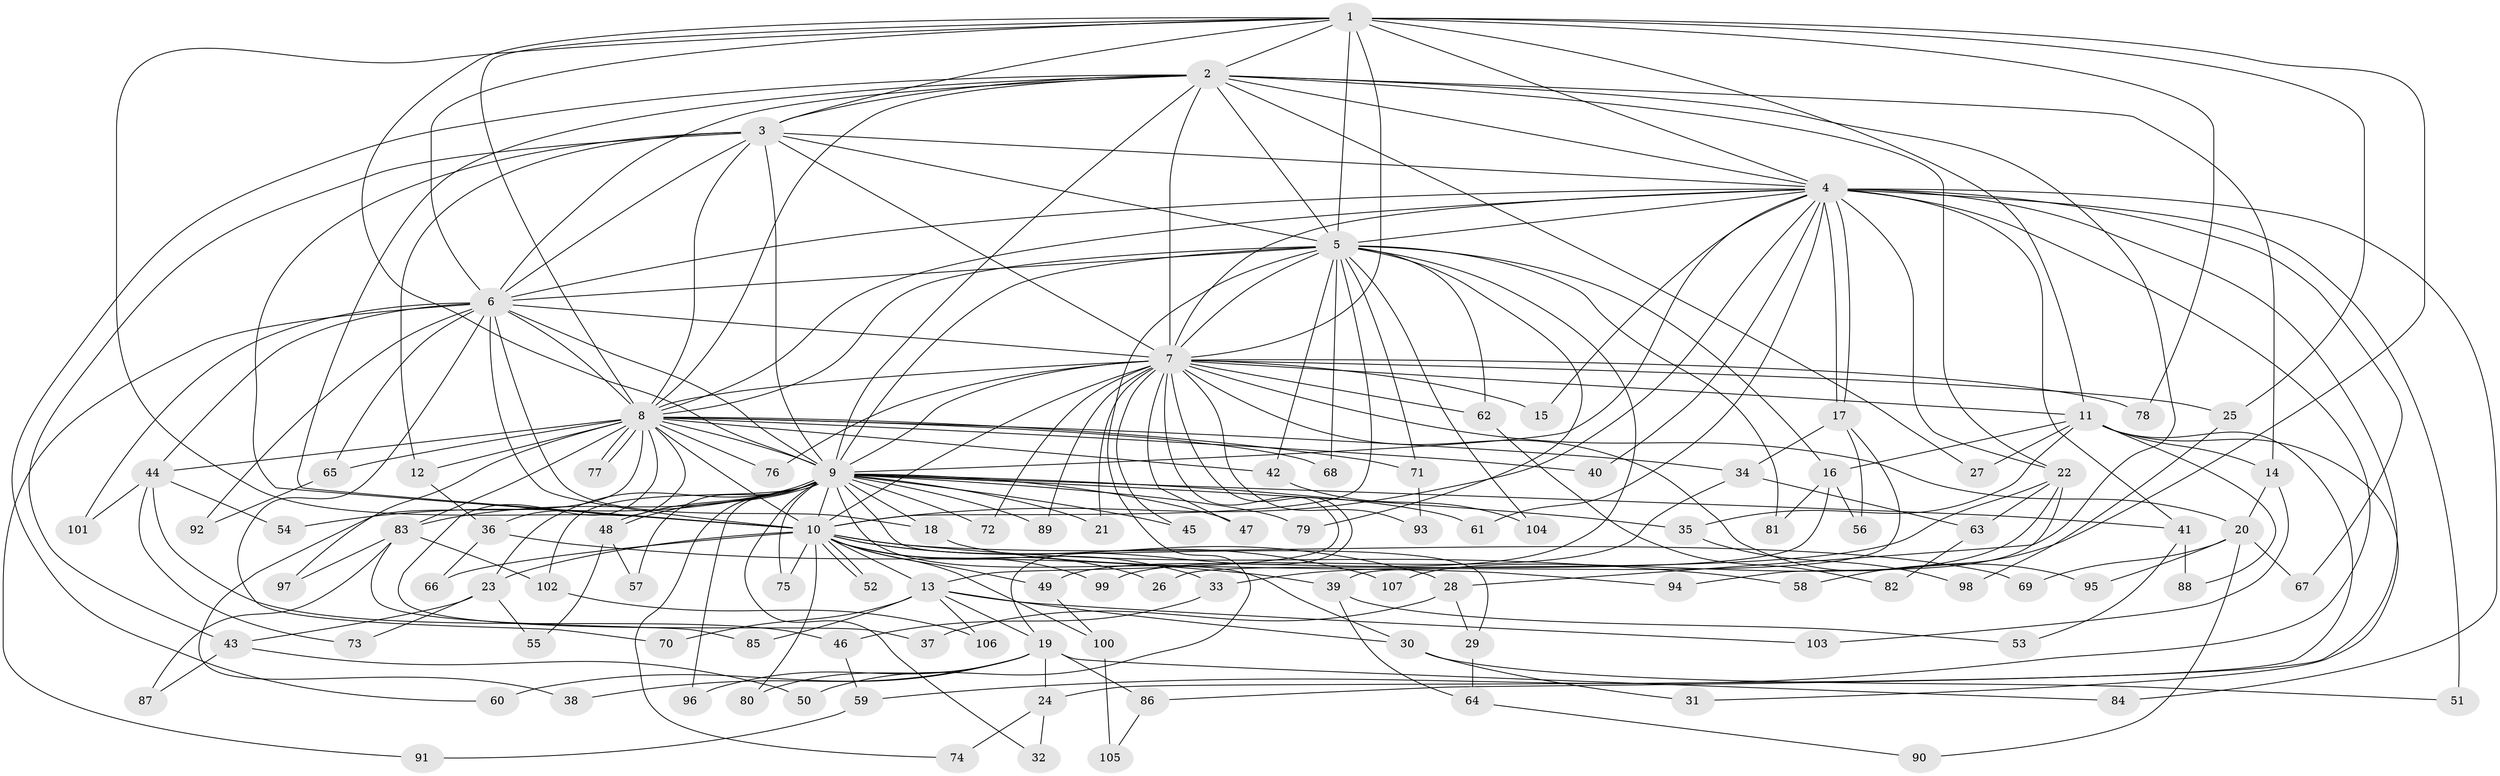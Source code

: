 // Generated by graph-tools (version 1.1) at 2025/25/03/09/25 03:25:39]
// undirected, 107 vertices, 239 edges
graph export_dot {
graph [start="1"]
  node [color=gray90,style=filled];
  1;
  2;
  3;
  4;
  5;
  6;
  7;
  8;
  9;
  10;
  11;
  12;
  13;
  14;
  15;
  16;
  17;
  18;
  19;
  20;
  21;
  22;
  23;
  24;
  25;
  26;
  27;
  28;
  29;
  30;
  31;
  32;
  33;
  34;
  35;
  36;
  37;
  38;
  39;
  40;
  41;
  42;
  43;
  44;
  45;
  46;
  47;
  48;
  49;
  50;
  51;
  52;
  53;
  54;
  55;
  56;
  57;
  58;
  59;
  60;
  61;
  62;
  63;
  64;
  65;
  66;
  67;
  68;
  69;
  70;
  71;
  72;
  73;
  74;
  75;
  76;
  77;
  78;
  79;
  80;
  81;
  82;
  83;
  84;
  85;
  86;
  87;
  88;
  89;
  90;
  91;
  92;
  93;
  94;
  95;
  96;
  97;
  98;
  99;
  100;
  101;
  102;
  103;
  104;
  105;
  106;
  107;
  1 -- 2;
  1 -- 3;
  1 -- 4;
  1 -- 5;
  1 -- 6;
  1 -- 7;
  1 -- 8;
  1 -- 9;
  1 -- 10;
  1 -- 11;
  1 -- 25;
  1 -- 58;
  1 -- 78;
  2 -- 3;
  2 -- 4;
  2 -- 5;
  2 -- 6;
  2 -- 7;
  2 -- 8;
  2 -- 9;
  2 -- 10;
  2 -- 14;
  2 -- 22;
  2 -- 27;
  2 -- 28;
  2 -- 60;
  3 -- 4;
  3 -- 5;
  3 -- 6;
  3 -- 7;
  3 -- 8;
  3 -- 9;
  3 -- 10;
  3 -- 12;
  3 -- 43;
  4 -- 5;
  4 -- 6;
  4 -- 7;
  4 -- 8;
  4 -- 9;
  4 -- 10;
  4 -- 15;
  4 -- 17;
  4 -- 17;
  4 -- 22;
  4 -- 40;
  4 -- 41;
  4 -- 51;
  4 -- 59;
  4 -- 61;
  4 -- 67;
  4 -- 84;
  4 -- 86;
  5 -- 6;
  5 -- 7;
  5 -- 8;
  5 -- 9;
  5 -- 10;
  5 -- 16;
  5 -- 42;
  5 -- 49;
  5 -- 50;
  5 -- 62;
  5 -- 68;
  5 -- 71;
  5 -- 79;
  5 -- 81;
  5 -- 104;
  6 -- 7;
  6 -- 8;
  6 -- 9;
  6 -- 10;
  6 -- 18;
  6 -- 44;
  6 -- 65;
  6 -- 70;
  6 -- 91;
  6 -- 92;
  6 -- 101;
  7 -- 8;
  7 -- 9;
  7 -- 10;
  7 -- 11;
  7 -- 13;
  7 -- 15;
  7 -- 19;
  7 -- 20;
  7 -- 21;
  7 -- 25;
  7 -- 45;
  7 -- 47;
  7 -- 62;
  7 -- 72;
  7 -- 76;
  7 -- 78;
  7 -- 89;
  7 -- 93;
  7 -- 95;
  8 -- 9;
  8 -- 10;
  8 -- 12;
  8 -- 34;
  8 -- 36;
  8 -- 37;
  8 -- 38;
  8 -- 40;
  8 -- 42;
  8 -- 44;
  8 -- 65;
  8 -- 68;
  8 -- 71;
  8 -- 76;
  8 -- 77;
  8 -- 77;
  8 -- 83;
  8 -- 97;
  9 -- 10;
  9 -- 18;
  9 -- 21;
  9 -- 23;
  9 -- 29;
  9 -- 30;
  9 -- 32;
  9 -- 35;
  9 -- 41;
  9 -- 45;
  9 -- 47;
  9 -- 48;
  9 -- 48;
  9 -- 54;
  9 -- 57;
  9 -- 61;
  9 -- 72;
  9 -- 74;
  9 -- 75;
  9 -- 79;
  9 -- 83;
  9 -- 89;
  9 -- 96;
  9 -- 102;
  10 -- 13;
  10 -- 23;
  10 -- 26;
  10 -- 28;
  10 -- 33;
  10 -- 49;
  10 -- 52;
  10 -- 52;
  10 -- 58;
  10 -- 66;
  10 -- 69;
  10 -- 75;
  10 -- 80;
  10 -- 99;
  10 -- 100;
  10 -- 107;
  11 -- 14;
  11 -- 16;
  11 -- 24;
  11 -- 27;
  11 -- 31;
  11 -- 35;
  11 -- 88;
  12 -- 36;
  13 -- 19;
  13 -- 30;
  13 -- 70;
  13 -- 85;
  13 -- 103;
  13 -- 106;
  14 -- 20;
  14 -- 103;
  16 -- 26;
  16 -- 56;
  16 -- 81;
  17 -- 34;
  17 -- 39;
  17 -- 56;
  18 -- 94;
  19 -- 24;
  19 -- 38;
  19 -- 60;
  19 -- 80;
  19 -- 84;
  19 -- 86;
  19 -- 96;
  20 -- 67;
  20 -- 69;
  20 -- 90;
  20 -- 95;
  22 -- 33;
  22 -- 63;
  22 -- 94;
  22 -- 107;
  23 -- 43;
  23 -- 55;
  23 -- 73;
  24 -- 32;
  24 -- 74;
  25 -- 98;
  28 -- 29;
  28 -- 37;
  29 -- 64;
  30 -- 31;
  30 -- 51;
  33 -- 46;
  34 -- 63;
  34 -- 99;
  35 -- 98;
  36 -- 39;
  36 -- 66;
  39 -- 53;
  39 -- 64;
  41 -- 53;
  41 -- 88;
  42 -- 104;
  43 -- 50;
  43 -- 87;
  44 -- 46;
  44 -- 54;
  44 -- 73;
  44 -- 101;
  46 -- 59;
  48 -- 55;
  48 -- 57;
  49 -- 100;
  59 -- 91;
  62 -- 82;
  63 -- 82;
  64 -- 90;
  65 -- 92;
  71 -- 93;
  83 -- 85;
  83 -- 87;
  83 -- 97;
  83 -- 102;
  86 -- 105;
  100 -- 105;
  102 -- 106;
}
